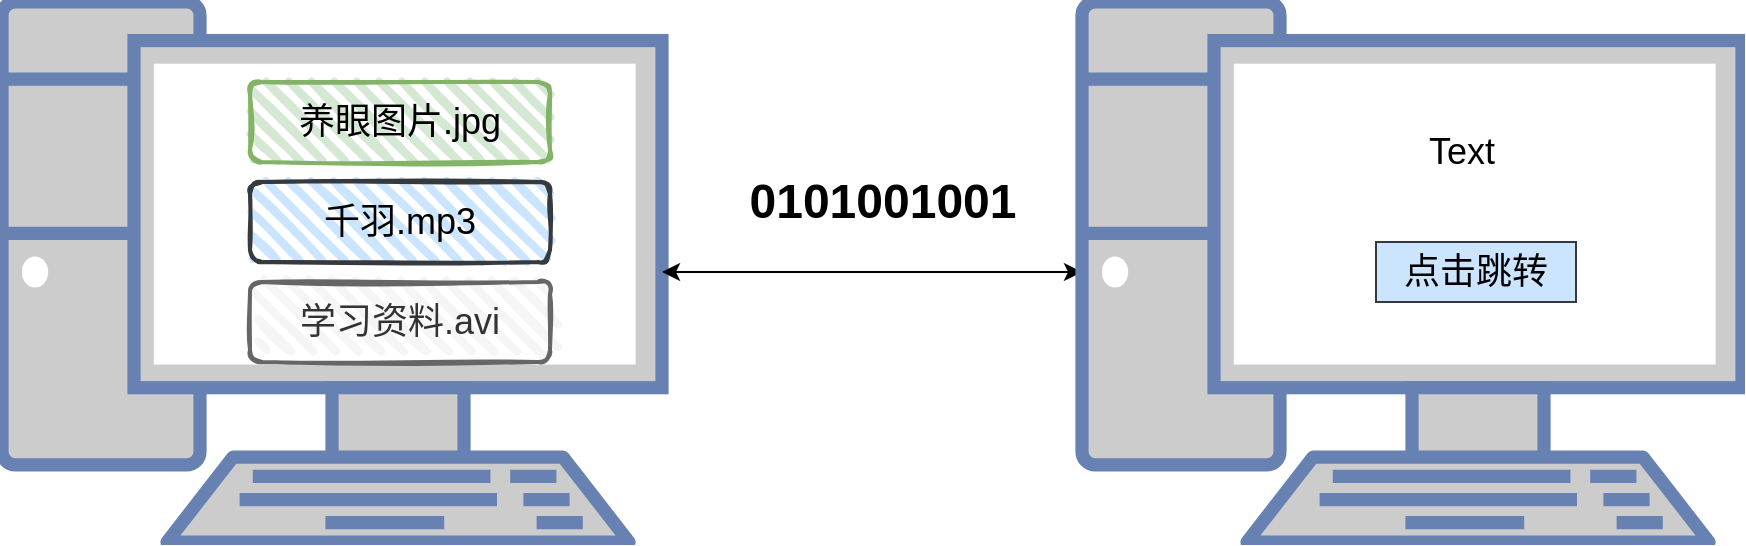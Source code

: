 <mxfile version="20.4.2" type="github">
  <diagram id="sflRK_goTTk4NQ543zxu" name="第 1 页">
    <mxGraphModel dx="1038" dy="547" grid="1" gridSize="10" guides="1" tooltips="1" connect="1" arrows="1" fold="1" page="1" pageScale="1" pageWidth="827" pageHeight="1169" math="0" shadow="0">
      <root>
        <mxCell id="0" />
        <mxCell id="1" parent="0" />
        <mxCell id="dD8fmWtIW3LLYJ_Cl13p-9" style="edgeStyle=orthogonalEdgeStyle;rounded=0;orthogonalLoop=1;jettySize=auto;html=1;fontSize=18;" edge="1" parent="1" source="dD8fmWtIW3LLYJ_Cl13p-3" target="dD8fmWtIW3LLYJ_Cl13p-4">
          <mxGeometry relative="1" as="geometry" />
        </mxCell>
        <mxCell id="dD8fmWtIW3LLYJ_Cl13p-3" value="" style="fontColor=#0066CC;verticalAlign=top;verticalLabelPosition=bottom;labelPosition=center;align=center;html=1;outlineConnect=0;fillColor=#CCCCCC;strokeColor=#6881B3;gradientColor=none;gradientDirection=north;strokeWidth=2;shape=mxgraph.networks.pc;" vertex="1" parent="1">
          <mxGeometry x="140" y="350" width="330" height="270" as="geometry" />
        </mxCell>
        <mxCell id="dD8fmWtIW3LLYJ_Cl13p-10" style="edgeStyle=orthogonalEdgeStyle;rounded=0;orthogonalLoop=1;jettySize=auto;html=1;entryX=1;entryY=0.5;entryDx=0;entryDy=0;entryPerimeter=0;fontSize=18;" edge="1" parent="1" source="dD8fmWtIW3LLYJ_Cl13p-4" target="dD8fmWtIW3LLYJ_Cl13p-3">
          <mxGeometry relative="1" as="geometry" />
        </mxCell>
        <mxCell id="dD8fmWtIW3LLYJ_Cl13p-4" value="" style="fontColor=#0066CC;verticalAlign=top;verticalLabelPosition=bottom;labelPosition=center;align=center;html=1;outlineConnect=0;fillColor=#CCCCCC;strokeColor=#6881B3;gradientColor=none;gradientDirection=north;strokeWidth=2;shape=mxgraph.networks.pc;" vertex="1" parent="1">
          <mxGeometry x="680" y="350" width="330" height="270" as="geometry" />
        </mxCell>
        <mxCell id="dD8fmWtIW3LLYJ_Cl13p-5" value="&lt;font style=&quot;font-size: 18px;&quot;&gt;养眼图片.jpg&lt;/font&gt;" style="rounded=1;whiteSpace=wrap;html=1;strokeWidth=2;fillWeight=4;hachureGap=8;hachureAngle=45;sketch=1;fillColor=#d5e8d4;strokeColor=#82b366;" vertex="1" parent="1">
          <mxGeometry x="264" y="390" width="150" height="40" as="geometry" />
        </mxCell>
        <mxCell id="dD8fmWtIW3LLYJ_Cl13p-6" value="&lt;font style=&quot;font-size: 18px;&quot;&gt;千羽.mp3&lt;/font&gt;" style="rounded=1;whiteSpace=wrap;html=1;strokeWidth=2;fillWeight=4;hachureGap=8;hachureAngle=45;fillColor=#cce5ff;sketch=1;strokeColor=#36393d;" vertex="1" parent="1">
          <mxGeometry x="264" y="440" width="150" height="40" as="geometry" />
        </mxCell>
        <mxCell id="dD8fmWtIW3LLYJ_Cl13p-7" value="&lt;font style=&quot;font-size: 18px;&quot;&gt;学习资料.avi&lt;/font&gt;" style="rounded=1;whiteSpace=wrap;html=1;strokeWidth=2;fillWeight=4;hachureGap=8;hachureAngle=45;fillColor=#f5f5f5;sketch=1;strokeColor=#666666;fontColor=#333333;" vertex="1" parent="1">
          <mxGeometry x="264" y="490" width="150" height="40" as="geometry" />
        </mxCell>
        <mxCell id="dD8fmWtIW3LLYJ_Cl13p-11" value="0101001001" style="text;strokeColor=none;fillColor=none;html=1;fontSize=24;fontStyle=1;verticalAlign=middle;align=center;" vertex="1" parent="1">
          <mxGeometry x="530" y="430" width="100" height="40" as="geometry" />
        </mxCell>
        <mxCell id="dD8fmWtIW3LLYJ_Cl13p-12" value="Text" style="text;html=1;strokeColor=none;fillColor=none;align=center;verticalAlign=middle;whiteSpace=wrap;rounded=0;fontSize=18;" vertex="1" parent="1">
          <mxGeometry x="840" y="410" width="60" height="30" as="geometry" />
        </mxCell>
        <mxCell id="dD8fmWtIW3LLYJ_Cl13p-13" value="点击跳转" style="text;html=1;strokeColor=#36393d;fillColor=#cce5ff;align=center;verticalAlign=middle;whiteSpace=wrap;rounded=0;fontSize=18;" vertex="1" parent="1">
          <mxGeometry x="827" y="470" width="100" height="30" as="geometry" />
        </mxCell>
      </root>
    </mxGraphModel>
  </diagram>
</mxfile>
